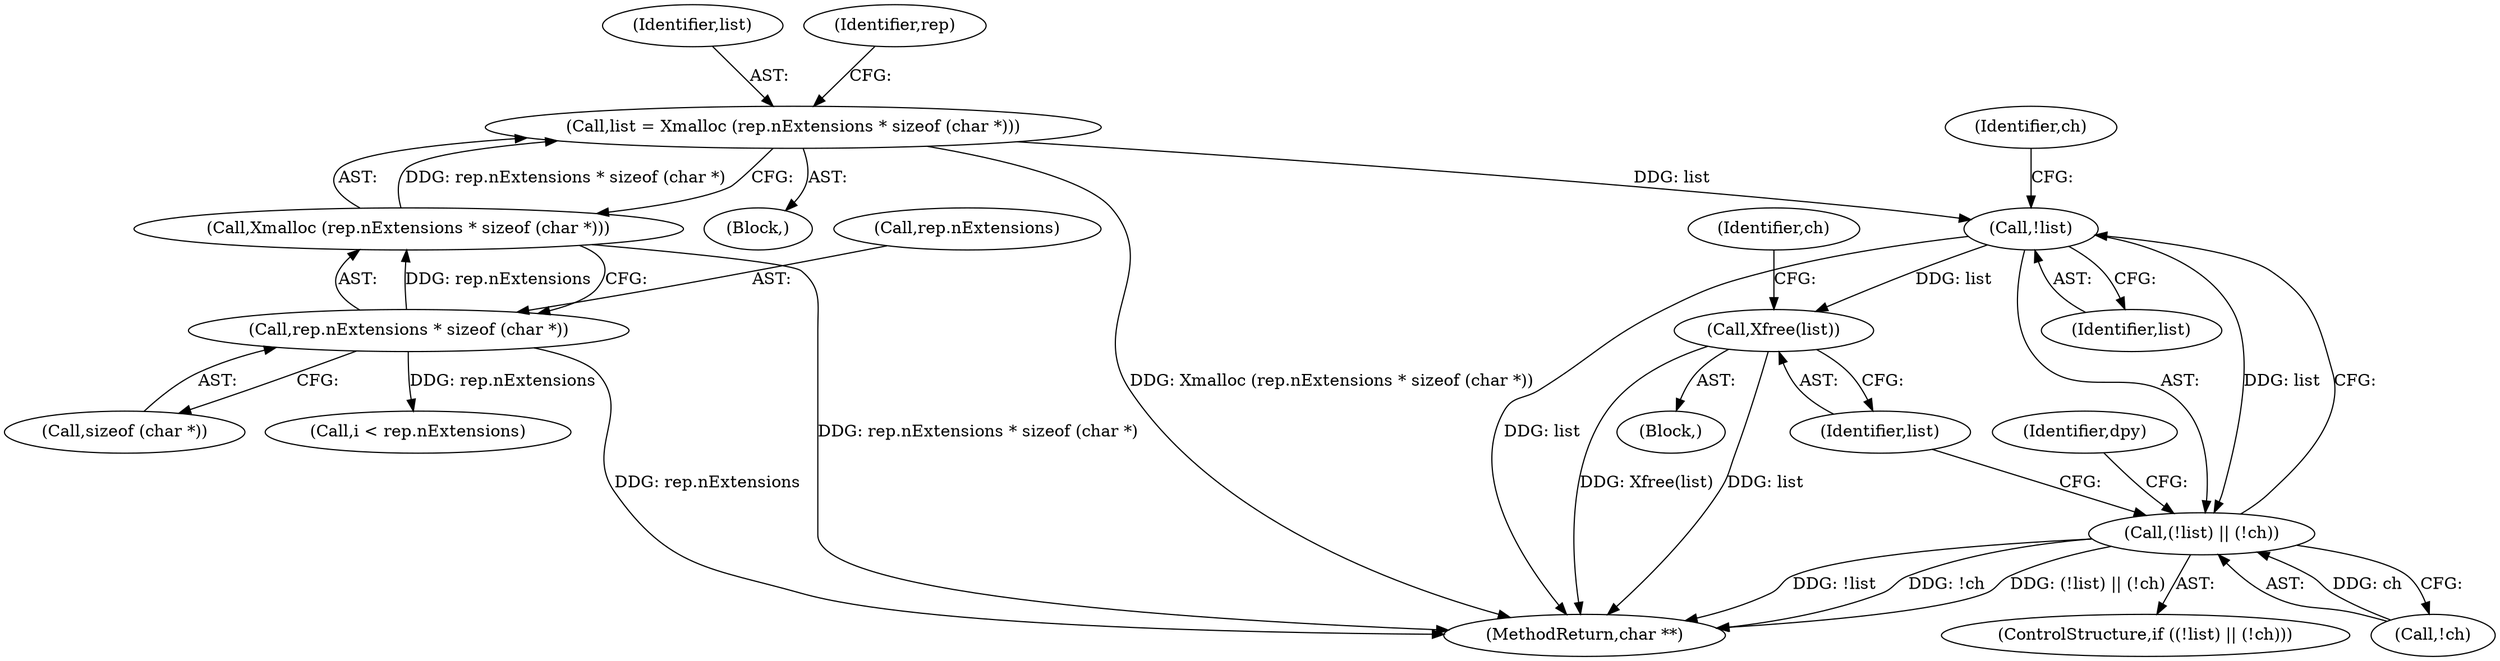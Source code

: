 digraph "0_libx11_b469da1430cdcee06e31c6251b83aede072a1ff0_1@API" {
"1000159" [label="(Call,list = Xmalloc (rep.nExtensions * sizeof (char *)))"];
"1000161" [label="(Call,Xmalloc (rep.nExtensions * sizeof (char *)))"];
"1000162" [label="(Call,rep.nExtensions * sizeof (char *))"];
"1000198" [label="(Call,!list)"];
"1000197" [label="(Call,(!list) || (!ch))"];
"1000203" [label="(Call,Xfree(list))"];
"1000279" [label="(MethodReturn,char **)"];
"1000166" [label="(Call,sizeof (char *))"];
"1000197" [label="(Call,(!list) || (!ch))"];
"1000198" [label="(Call,!list)"];
"1000196" [label="(ControlStructure,if ((!list) || (!ch)))"];
"1000220" [label="(Identifier,dpy)"];
"1000206" [label="(Identifier,ch)"];
"1000204" [label="(Identifier,list)"];
"1000161" [label="(Call,Xmalloc (rep.nExtensions * sizeof (char *)))"];
"1000160" [label="(Identifier,list)"];
"1000203" [label="(Call,Xfree(list))"];
"1000200" [label="(Call,!ch)"];
"1000159" [label="(Call,list = Xmalloc (rep.nExtensions * sizeof (char *)))"];
"1000162" [label="(Call,rep.nExtensions * sizeof (char *))"];
"1000163" [label="(Call,rep.nExtensions)"];
"1000202" [label="(Block,)"];
"1000201" [label="(Identifier,ch)"];
"1000158" [label="(Block,)"];
"1000172" [label="(Identifier,rep)"];
"1000199" [label="(Identifier,list)"];
"1000236" [label="(Call,i < rep.nExtensions)"];
"1000159" -> "1000158"  [label="AST: "];
"1000159" -> "1000161"  [label="CFG: "];
"1000160" -> "1000159"  [label="AST: "];
"1000161" -> "1000159"  [label="AST: "];
"1000172" -> "1000159"  [label="CFG: "];
"1000159" -> "1000279"  [label="DDG: Xmalloc (rep.nExtensions * sizeof (char *))"];
"1000161" -> "1000159"  [label="DDG: rep.nExtensions * sizeof (char *)"];
"1000159" -> "1000198"  [label="DDG: list"];
"1000161" -> "1000162"  [label="CFG: "];
"1000162" -> "1000161"  [label="AST: "];
"1000161" -> "1000279"  [label="DDG: rep.nExtensions * sizeof (char *)"];
"1000162" -> "1000161"  [label="DDG: rep.nExtensions"];
"1000162" -> "1000166"  [label="CFG: "];
"1000163" -> "1000162"  [label="AST: "];
"1000166" -> "1000162"  [label="AST: "];
"1000162" -> "1000279"  [label="DDG: rep.nExtensions"];
"1000162" -> "1000236"  [label="DDG: rep.nExtensions"];
"1000198" -> "1000197"  [label="AST: "];
"1000198" -> "1000199"  [label="CFG: "];
"1000199" -> "1000198"  [label="AST: "];
"1000201" -> "1000198"  [label="CFG: "];
"1000197" -> "1000198"  [label="CFG: "];
"1000198" -> "1000279"  [label="DDG: list"];
"1000198" -> "1000197"  [label="DDG: list"];
"1000198" -> "1000203"  [label="DDG: list"];
"1000197" -> "1000196"  [label="AST: "];
"1000197" -> "1000200"  [label="CFG: "];
"1000200" -> "1000197"  [label="AST: "];
"1000204" -> "1000197"  [label="CFG: "];
"1000220" -> "1000197"  [label="CFG: "];
"1000197" -> "1000279"  [label="DDG: !ch"];
"1000197" -> "1000279"  [label="DDG: (!list) || (!ch)"];
"1000197" -> "1000279"  [label="DDG: !list"];
"1000200" -> "1000197"  [label="DDG: ch"];
"1000203" -> "1000202"  [label="AST: "];
"1000203" -> "1000204"  [label="CFG: "];
"1000204" -> "1000203"  [label="AST: "];
"1000206" -> "1000203"  [label="CFG: "];
"1000203" -> "1000279"  [label="DDG: Xfree(list)"];
"1000203" -> "1000279"  [label="DDG: list"];
}
